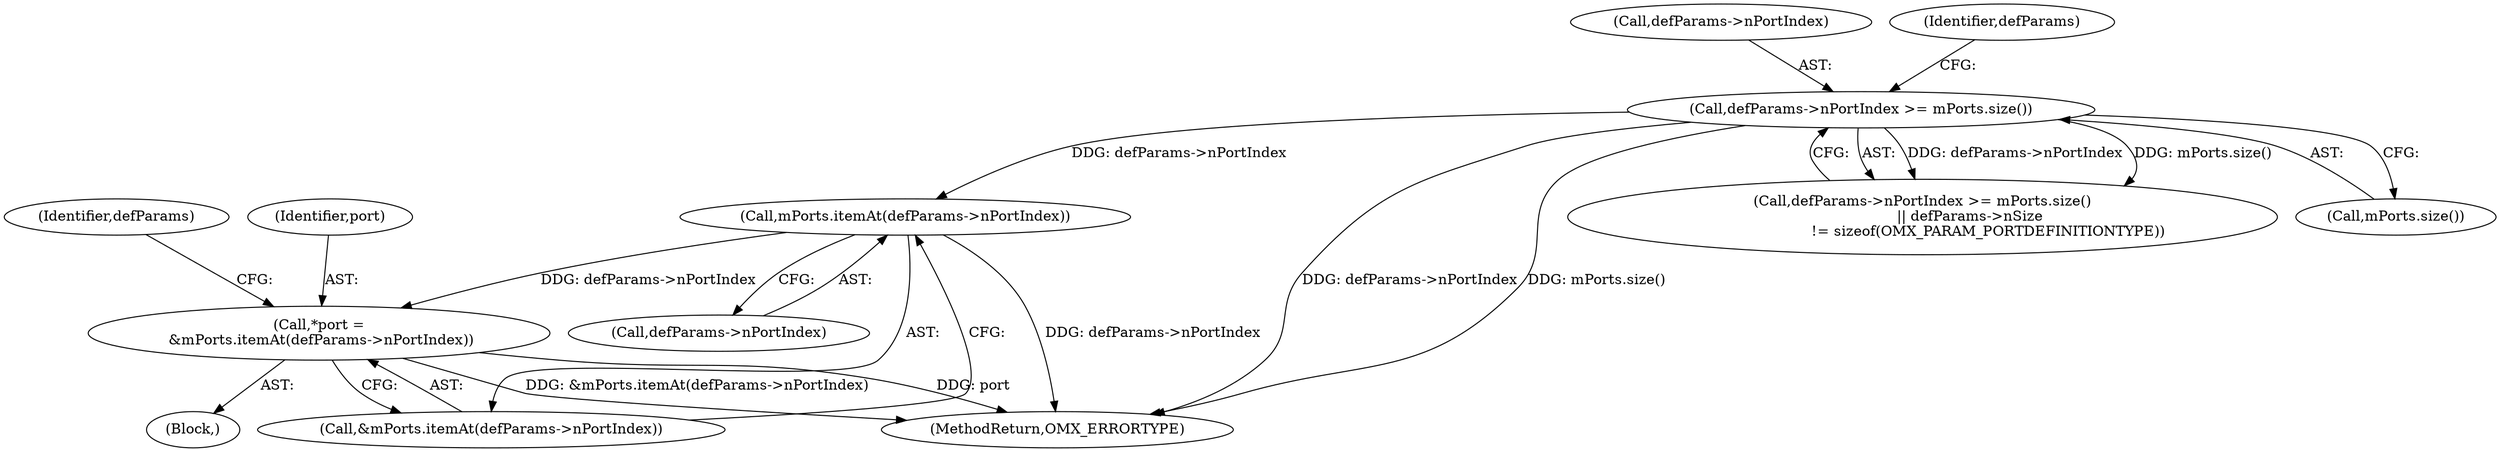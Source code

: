 digraph "0_Android_295c883fe3105b19bcd0f9e07d54c6b589fc5bff_36@pointer" {
"1000142" [label="(Call,mPorts.itemAt(defParams->nPortIndex))"];
"1000124" [label="(Call,defParams->nPortIndex >= mPorts.size())"];
"1000139" [label="(Call,*port =\n &mPorts.itemAt(defParams->nPortIndex))"];
"1000123" [label="(Call,defParams->nPortIndex >= mPorts.size()\n                     || defParams->nSize\n                             != sizeof(OMX_PARAM_PORTDEFINITIONTYPE))"];
"1000125" [label="(Call,defParams->nPortIndex)"];
"1000131" [label="(Identifier,defParams)"];
"1000108" [label="(Block,)"];
"1000142" [label="(Call,mPorts.itemAt(defParams->nPortIndex))"];
"1000141" [label="(Call,&mPorts.itemAt(defParams->nPortIndex))"];
"1000140" [label="(Identifier,port)"];
"1000128" [label="(Call,mPorts.size())"];
"1000124" [label="(Call,defParams->nPortIndex >= mPorts.size())"];
"1000139" [label="(Call,*port =\n &mPorts.itemAt(defParams->nPortIndex))"];
"1000143" [label="(Call,defParams->nPortIndex)"];
"1000147" [label="(Identifier,defParams)"];
"1000161" [label="(MethodReturn,OMX_ERRORTYPE)"];
"1000142" -> "1000141"  [label="AST: "];
"1000142" -> "1000143"  [label="CFG: "];
"1000143" -> "1000142"  [label="AST: "];
"1000141" -> "1000142"  [label="CFG: "];
"1000142" -> "1000161"  [label="DDG: defParams->nPortIndex"];
"1000142" -> "1000139"  [label="DDG: defParams->nPortIndex"];
"1000124" -> "1000142"  [label="DDG: defParams->nPortIndex"];
"1000124" -> "1000123"  [label="AST: "];
"1000124" -> "1000128"  [label="CFG: "];
"1000125" -> "1000124"  [label="AST: "];
"1000128" -> "1000124"  [label="AST: "];
"1000131" -> "1000124"  [label="CFG: "];
"1000123" -> "1000124"  [label="CFG: "];
"1000124" -> "1000161"  [label="DDG: defParams->nPortIndex"];
"1000124" -> "1000161"  [label="DDG: mPorts.size()"];
"1000124" -> "1000123"  [label="DDG: defParams->nPortIndex"];
"1000124" -> "1000123"  [label="DDG: mPorts.size()"];
"1000139" -> "1000108"  [label="AST: "];
"1000139" -> "1000141"  [label="CFG: "];
"1000140" -> "1000139"  [label="AST: "];
"1000141" -> "1000139"  [label="AST: "];
"1000147" -> "1000139"  [label="CFG: "];
"1000139" -> "1000161"  [label="DDG: &mPorts.itemAt(defParams->nPortIndex)"];
"1000139" -> "1000161"  [label="DDG: port"];
}

